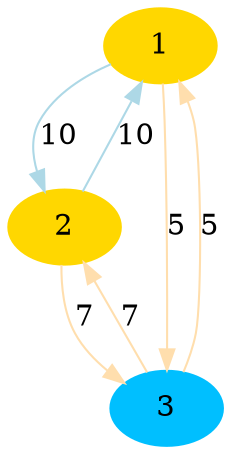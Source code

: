 digraph "output/graph046" {
	1 [color=gold1 style=filled]
	2 [color=gold1 style=filled]
	3 [color=deepskyblue1 style=filled]
	1 -> 2 [label=10 color=lightblue]
	2 -> 1 [label=10 color=lightblue]
	2 -> 3 [label=7 color=navajowhite]
	3 -> 2 [label=7 color=navajowhite]
	1 -> 3 [label=5 color=navajowhite]
	3 -> 1 [label=5 color=navajowhite]
}
